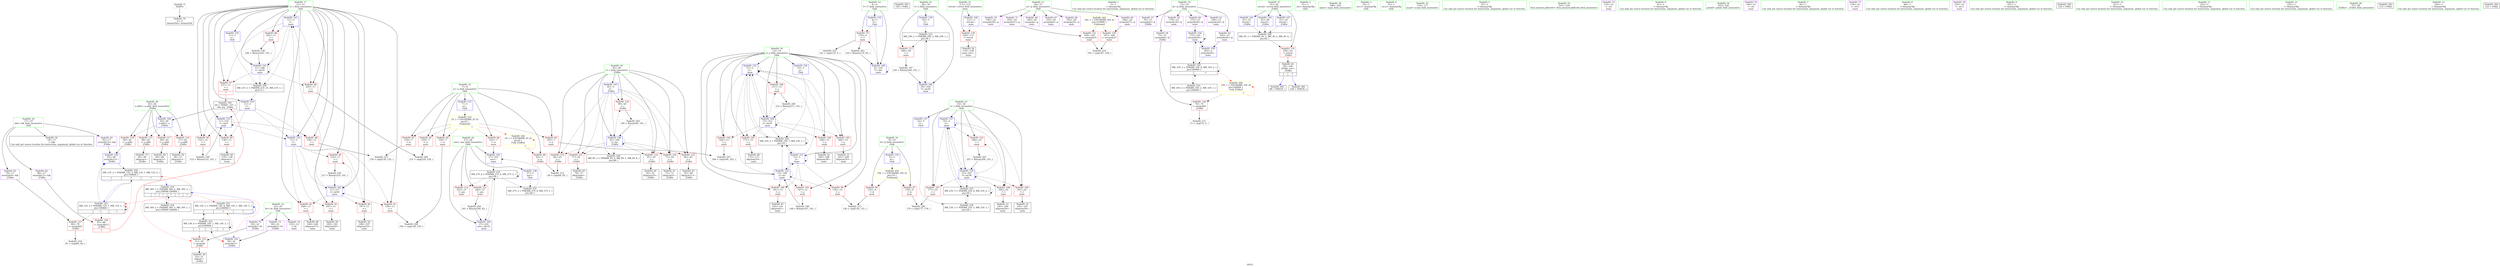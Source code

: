 digraph "SVFG" {
	label="SVFG";

	Node0x55c24702b700 [shape=record,color=grey,label="{NodeID: 0\nNullPtr}"];
	Node0x55c24702b700 -> Node0x55c24704f3d0[style=solid];
	Node0x55c24704ff90 [shape=record,color=red,label="{NodeID: 97\n237\<--11\n\<--i\nmain\n|{<s0>7}}"];
	Node0x55c24704ff90:s0 -> Node0x55c2470815d0[style=solid,color=red];
	Node0x55c24702bf30 [shape=record,color=green,label="{NodeID: 14\n4\<--6\nT\<--T_field_insensitive\nGlob }"];
	Node0x55c24702bf30 -> Node0x55c247052810[style=solid];
	Node0x55c24702bf30 -> Node0x55c247056340[style=solid];
	Node0x55c24702bf30 -> Node0x55c247057290[style=solid];
	Node0x55c247050af0 [shape=record,color=red,label="{NodeID: 111\n240\<--27\n\<--ans\nmain\n}"];
	Node0x55c247050af0 -> Node0x55c24705b850[style=solid];
	Node0x55c247042b60 [shape=record,color=green,label="{NodeID: 28\n43\<--44\na.addr\<--a.addr_field_insensitive\n_Z3dfsi\n}"];
	Node0x55c247042b60 -> Node0x55c247050e30[style=solid];
	Node0x55c247042b60 -> Node0x55c247055640[style=solid];
	Node0x55c247042b60 -> Node0x55c247055710[style=solid];
	Node0x55c247042b60 -> Node0x55c2470557e0[style=solid];
	Node0x55c247042b60 -> Node0x55c247056b40[style=solid];
	Node0x55c24705be50 [shape=record,color=grey,label="{NodeID: 208\n160 = cmp(158, 159, )\n}"];
	Node0x55c247055d90 [shape=record,color=red,label="{NodeID: 125\n51\<--50\n\<--arrayidx\n_Z3dfsi\n}"];
	Node0x55c247055d90 -> Node0x55c24704f6a0[style=solid];
	Node0x55c24704f9e0 [shape=record,color=black,label="{NodeID: 42\n78\<--77\nidxprom8\<--\n_Z3dfsi\n}"];
	Node0x55c247082320 [shape=record,color=black,label="{NodeID: 305\n145 = PHI()\n}"];
	Node0x55c247065630 [shape=record,color=black,label="{NodeID: 222\nMR_14V_4 = PHI(MR_14V_7, MR_14V_3, )\npts\{240000 \}\n|{|<s2>1|<s3>1|<s4>1}}"];
	Node0x55c247065630 -> Node0x55c247065630[style=dashed];
	Node0x55c247065630 -> Node0x55c24706eb60[style=dashed];
	Node0x55c247065630:s2 -> Node0x55c247055d90[style=dashed,color=red];
	Node0x55c247065630:s3 -> Node0x55c247056ce0[style=dashed,color=red];
	Node0x55c247065630:s4 -> Node0x55c24706eb60[style=dashed,color=red];
	Node0x55c247056a40 [shape=record,color=blue,label="{NodeID: 139\n29\<--5\nI\<--\nGlob }"];
	Node0x55c247056a40 -> Node0x55c247068830[style=dashed];
	Node0x55c247051560 [shape=record,color=black,label="{NodeID: 56\n110\<--258\nmain_ret\<--\nmain\n}"];
	Node0x55c2470575d0 [shape=record,color=blue,label="{NodeID: 153\n11\<--153\ni\<--inc9\nmain\n}"];
	Node0x55c2470575d0 -> Node0x55c247052f60[style=dashed];
	Node0x55c2470575d0 -> Node0x55c247053030[style=dashed];
	Node0x55c2470575d0 -> Node0x55c247053100[style=dashed];
	Node0x55c2470575d0 -> Node0x55c2470575d0[style=dashed];
	Node0x55c2470575d0 -> Node0x55c2470576a0[style=dashed];
	Node0x55c2470520c0 [shape=record,color=purple,label="{NodeID: 70\n190\<--20\narrayidx29\<--p\nmain\n}"];
	Node0x55c24706e660 [shape=record,color=black,label="{NodeID: 250\nMR_12V_2 = PHI(MR_12V_3, MR_12V_1, MR_12V_5, )\npts\{190000 \}\n|{<s0>1|<s1>1|<s2>7}}"];
	Node0x55c24706e660:s0 -> Node0x55c247056e80[style=dashed,color=blue];
	Node0x55c24706e660:s1 -> Node0x55c247065130[style=dashed,color=blue];
	Node0x55c24706e660:s2 -> Node0x55c247064700[style=dashed,color=blue];
	Node0x55c247052c20 [shape=record,color=red,label="{NodeID: 84\n225\<--7\n\<--n\nmain\n}"];
	Node0x55c247052c20 -> Node0x55c247057d20[style=solid];
	Node0x55c24704e740 [shape=record,color=green,label="{NodeID: 1\n5\<--1\n\<--dummyObj\nCan only get source location for instruction, argument, global var or function.}"];
	Node0x55c247070580 [shape=record,color=yellow,style=double,label="{NodeID: 264\n2V_1 = ENCHI(MR_2V_0)\npts\{8 \}\nFun[_Z3dfsi]|{|<s1>1}}"];
	Node0x55c247070580 -> Node0x55c2470528e0[style=dashed];
	Node0x55c247070580:s1 -> Node0x55c247070580[style=dashed,color=red];
	Node0x55c247050060 [shape=record,color=red,label="{NodeID: 98\n245\<--11\n\<--i\nmain\n}"];
	Node0x55c247050060 -> Node0x55c247053de0[style=solid];
	Node0x55c2470438e0 [shape=record,color=green,label="{NodeID: 15\n7\<--8\nn\<--n_field_insensitive\nGlob }"];
	Node0x55c2470438e0 -> Node0x55c2470528e0[style=solid];
	Node0x55c2470438e0 -> Node0x55c2470529b0[style=solid];
	Node0x55c2470438e0 -> Node0x55c247052a80[style=solid];
	Node0x55c2470438e0 -> Node0x55c247052b50[style=solid];
	Node0x55c2470438e0 -> Node0x55c247052c20[style=solid];
	Node0x55c2470438e0 -> Node0x55c247052cf0[style=solid];
	Node0x55c2470438e0 -> Node0x55c247056440[style=solid];
	Node0x55c247050bc0 [shape=record,color=red,label="{NodeID: 112\n252\<--27\n\<--ans\nmain\n}"];
	Node0x55c247042c30 [shape=record,color=green,label="{NodeID: 29\n45\<--46\ni\<--i_field_insensitive\n_Z3dfsi\n}"];
	Node0x55c247042c30 -> Node0x55c2470558b0[style=solid];
	Node0x55c247042c30 -> Node0x55c247055980[style=solid];
	Node0x55c247042c30 -> Node0x55c247055a50[style=solid];
	Node0x55c247042c30 -> Node0x55c247055b20[style=solid];
	Node0x55c247042c30 -> Node0x55c247055bf0[style=solid];
	Node0x55c247042c30 -> Node0x55c247055cc0[style=solid];
	Node0x55c247042c30 -> Node0x55c247056db0[style=solid];
	Node0x55c247042c30 -> Node0x55c247057020[style=solid];
	Node0x55c24705bfd0 [shape=record,color=grey,label="{NodeID: 209\n231 = cmp(229, 230, )\n}"];
	Node0x55c247055e60 [shape=record,color=red,label="{NodeID: 126\n74\<--73\n\<--arrayidx6\n_Z3dfsi\n}"];
	Node0x55c247055e60 -> Node0x55c24705c2d0[style=solid];
	Node0x55c24704fab0 [shape=record,color=black,label="{NodeID: 43\n85\<--84\nidxprom11\<--\n_Z3dfsi\n}"];
	Node0x55c247082420 [shape=record,color=black,label="{NodeID: 306\n238 = PHI(39, )\n}"];
	Node0x55c247056b40 [shape=record,color=blue,label="{NodeID: 140\n43\<--40\na.addr\<--a\n_Z3dfsi\n}"];
	Node0x55c247056b40 -> Node0x55c247050e30[style=dashed];
	Node0x55c247056b40 -> Node0x55c247055640[style=dashed];
	Node0x55c247056b40 -> Node0x55c247055710[style=dashed];
	Node0x55c247056b40 -> Node0x55c2470557e0[style=dashed];
	Node0x55c247051630 [shape=record,color=purple,label="{NodeID: 57\n70\<--15\narrayidx4\<--lj\n_Z3dfsi\n}"];
	Node0x55c2470576a0 [shape=record,color=blue,label="{NodeID: 154\n11\<--5\ni\<--\nmain\n}"];
	Node0x55c2470576a0 -> Node0x55c2470531d0[style=dashed];
	Node0x55c2470576a0 -> Node0x55c2470532a0[style=dashed];
	Node0x55c2470576a0 -> Node0x55c247053370[style=dashed];
	Node0x55c2470576a0 -> Node0x55c247053440[style=dashed];
	Node0x55c2470576a0 -> Node0x55c247053510[style=dashed];
	Node0x55c2470576a0 -> Node0x55c247057c50[style=dashed];
	Node0x55c2470576a0 -> Node0x55c247057df0[style=dashed];
	Node0x55c247052190 [shape=record,color=purple,label="{NodeID: 71\n193\<--20\narrayidx31\<--p\nmain\n}"];
	Node0x55c247052190 -> Node0x55c247056270[style=solid];
	Node0x55c24706eb60 [shape=record,color=black,label="{NodeID: 251\nMR_14V_2 = PHI(MR_14V_4, MR_14V_1, MR_14V_5, )\npts\{240000 \}\n|{<s0>1|<s1>1|<s2>7}}"];
	Node0x55c24706eb60:s0 -> Node0x55c247065630[style=dashed,color=blue];
	Node0x55c24706eb60:s1 -> Node0x55c24706eb60[style=dashed,color=blue];
	Node0x55c24706eb60:s2 -> Node0x55c247064700[style=dashed,color=blue];
	Node0x55c247052cf0 [shape=record,color=red,label="{NodeID: 85\n230\<--7\n\<--n\nmain\n}"];
	Node0x55c247052cf0 -> Node0x55c24705bfd0[style=solid];
	Node0x55c24702e580 [shape=record,color=green,label="{NodeID: 2\n31\<--1\n.str\<--dummyObj\nGlob }"];
	Node0x55c247050130 [shape=record,color=red,label="{NodeID: 99\n134\<--13\n\<--j\nmain\n}"];
	Node0x55c247050130 -> Node0x55c24705c5d0[style=solid];
	Node0x55c2470439b0 [shape=record,color=green,label="{NodeID: 16\n9\<--10\nk\<--k_field_insensitive\nGlob }"];
	Node0x55c2470439b0 -> Node0x55c247052dc0[style=solid];
	Node0x55c2470439b0 -> Node0x55c247052e90[style=solid];
	Node0x55c2470439b0 -> Node0x55c247056540[style=solid];
	Node0x55c247053de0 [shape=record,color=grey,label="{NodeID: 196\n246 = Binary(245, 101, )\n}"];
	Node0x55c247053de0 -> Node0x55c247057f90[style=solid];
	Node0x55c247050c90 [shape=record,color=red,label="{NodeID: 113\n249\<--29\n\<--I\nmain\n}"];
	Node0x55c247050c90 -> Node0x55c247053f60[style=solid];
	Node0x55c24704f020 [shape=record,color=green,label="{NodeID: 30\n108\<--109\nmain\<--main_field_insensitive\n}"];
	Node0x55c24705c150 [shape=record,color=grey,label="{NodeID: 210\n81 = cmp(80, 82, )\n}"];
	Node0x55c247055f30 [shape=record,color=red,label="{NodeID: 127\n80\<--79\n\<--arrayidx9\n_Z3dfsi\n}"];
	Node0x55c247055f30 -> Node0x55c24705c150[style=solid];
	Node0x55c24704fb80 [shape=record,color=black,label="{NodeID: 44\n92\<--91\nidxprom14\<--\n_Z3dfsi\n}"];
	Node0x55c247056c10 [shape=record,color=blue,label="{NodeID: 141\n41\<--55\nretval\<--\n_Z3dfsi\n}"];
	Node0x55c247056c10 -> Node0x55c24706dc60[style=dashed];
	Node0x55c247051700 [shape=record,color=purple,label="{NodeID: 58\n73\<--15\narrayidx6\<--lj\n_Z3dfsi\n}"];
	Node0x55c247051700 -> Node0x55c247055e60[style=solid];
	Node0x55c247057770 [shape=record,color=blue,label="{NodeID: 155\n13\<--5\nj\<--\nmain\n}"];
	Node0x55c247057770 -> Node0x55c2470503a0[style=dashed];
	Node0x55c247057770 -> Node0x55c247050470[style=dashed];
	Node0x55c247057770 -> Node0x55c247050540[style=dashed];
	Node0x55c247057770 -> Node0x55c247050610[style=dashed];
	Node0x55c247057770 -> Node0x55c2470506e0[style=dashed];
	Node0x55c247057770 -> Node0x55c247057770[style=dashed];
	Node0x55c247057770 -> Node0x55c247057b80[style=dashed];
	Node0x55c247057770 -> Node0x55c247067930[style=dashed];
	Node0x55c247052260 [shape=record,color=purple,label="{NodeID: 72\n50\<--22\narrayidx\<--bt\n_Z3dfsi\n}"];
	Node0x55c247052260 -> Node0x55c247055d90[style=solid];
	Node0x55c247052dc0 [shape=record,color=red,label="{NodeID: 86\n135\<--9\n\<--k\nmain\n}"];
	Node0x55c247052dc0 -> Node0x55c24705c5d0[style=solid];
	Node0x55c24702e610 [shape=record,color=green,label="{NodeID: 3\n33\<--1\n.str.1\<--dummyObj\nGlob }"];
	Node0x55c247050200 [shape=record,color=red,label="{NodeID: 100\n141\<--13\n\<--j\nmain\n}"];
	Node0x55c247050200 -> Node0x55c24704fdf0[style=solid];
	Node0x55c247043a80 [shape=record,color=green,label="{NodeID: 17\n11\<--12\ni\<--i_field_insensitive\nGlob }"];
	Node0x55c247043a80 -> Node0x55c247052f60[style=solid];
	Node0x55c247043a80 -> Node0x55c247053030[style=solid];
	Node0x55c247043a80 -> Node0x55c247053100[style=solid];
	Node0x55c247043a80 -> Node0x55c2470531d0[style=solid];
	Node0x55c247043a80 -> Node0x55c2470532a0[style=solid];
	Node0x55c247043a80 -> Node0x55c247053370[style=solid];
	Node0x55c247043a80 -> Node0x55c247053440[style=solid];
	Node0x55c247043a80 -> Node0x55c247053510[style=solid];
	Node0x55c247043a80 -> Node0x55c24704fec0[style=solid];
	Node0x55c247043a80 -> Node0x55c24704ff90[style=solid];
	Node0x55c247043a80 -> Node0x55c247050060[style=solid];
	Node0x55c247043a80 -> Node0x55c247056640[style=solid];
	Node0x55c247043a80 -> Node0x55c247057360[style=solid];
	Node0x55c247043a80 -> Node0x55c2470575d0[style=solid];
	Node0x55c247043a80 -> Node0x55c2470576a0[style=solid];
	Node0x55c247043a80 -> Node0x55c247057c50[style=solid];
	Node0x55c247043a80 -> Node0x55c247057df0[style=solid];
	Node0x55c247043a80 -> Node0x55c247057f90[style=solid];
	Node0x55c247053f60 [shape=record,color=grey,label="{NodeID: 197\n250 = Binary(249, 101, )\n}"];
	Node0x55c247053f60 -> Node0x55c247058060[style=solid];
	Node0x55c247050d60 [shape=record,color=red,label="{NodeID: 114\n106\<--41\n\<--retval\n_Z3dfsi\n}"];
	Node0x55c247050d60 -> Node0x55c24704fc50[style=solid];
	Node0x55c24704f0b0 [shape=record,color=green,label="{NodeID: 31\n111\<--112\nretval\<--retval_field_insensitive\nmain\n}"];
	Node0x55c24704f0b0 -> Node0x55c2470560d0[style=solid];
	Node0x55c24704f0b0 -> Node0x55c2470571c0[style=solid];
	Node0x55c24705c2d0 [shape=record,color=grey,label="{NodeID: 211\n75 = cmp(74, 5, )\n}"];
	Node0x55c247056000 [shape=record,color=red,label="{NodeID: 128\n87\<--86\n\<--arrayidx12\n_Z3dfsi\n|{<s0>1}}"];
	Node0x55c247056000:s0 -> Node0x55c2470815d0[style=solid,color=red];
	Node0x55c24704fc50 [shape=record,color=black,label="{NodeID: 45\n39\<--106\n_Z3dfsi_ret\<--\n_Z3dfsi\n|{<s0>1|<s1>7}}"];
	Node0x55c24704fc50:s0 -> Node0x55c247081fe0[style=solid,color=blue];
	Node0x55c24704fc50:s1 -> Node0x55c247082420[style=solid,color=blue];
	Node0x55c247066530 [shape=record,color=black,label="{NodeID: 225\nMR_25V_3 = PHI(MR_25V_4, MR_25V_2, )\npts\{26 \}\n}"];
	Node0x55c247066530 -> Node0x55c247057910[style=dashed];
	Node0x55c247066530 -> Node0x55c247066530[style=dashed];
	Node0x55c247066530 -> Node0x55c247067e30[style=dashed];
	Node0x55c247056ce0 [shape=record,color=blue,label="{NodeID: 142\n59\<--61\narrayidx2\<--\n_Z3dfsi\n}"];
	Node0x55c247056ce0 -> Node0x55c247065630[style=dashed];
	Node0x55c2470517d0 [shape=record,color=purple,label="{NodeID: 59\n170\<--15\narrayidx18\<--lj\nmain\n}"];
	Node0x55c247057840 [shape=record,color=blue,label="{NodeID: 156\n173\<--101\narrayidx20\<--\nmain\n}"];
	Node0x55c247057840 -> Node0x55c247057840[style=dashed];
	Node0x55c247057840 -> Node0x55c2470579e0[style=dashed];
	Node0x55c247057840 -> Node0x55c247066a30[style=dashed];
	Node0x55c247052330 [shape=record,color=purple,label="{NodeID: 73\n59\<--22\narrayidx2\<--bt\n_Z3dfsi\n}"];
	Node0x55c247052330 -> Node0x55c247056ce0[style=solid];
	Node0x55c24706fb80 [shape=record,color=yellow,style=double,label="{NodeID: 253\n2V_1 = ENCHI(MR_2V_0)\npts\{8 \}\nFun[main]|{|<s5>7}}"];
	Node0x55c24706fb80 -> Node0x55c2470529b0[style=dashed];
	Node0x55c24706fb80 -> Node0x55c247052a80[style=dashed];
	Node0x55c24706fb80 -> Node0x55c247052b50[style=dashed];
	Node0x55c24706fb80 -> Node0x55c247052c20[style=dashed];
	Node0x55c24706fb80 -> Node0x55c247052cf0[style=dashed];
	Node0x55c24706fb80:s5 -> Node0x55c247070580[style=dashed,color=red];
	Node0x55c247052e90 [shape=record,color=red,label="{NodeID: 87\n178\<--9\n\<--k\nmain\n}"];
	Node0x55c247052e90 -> Node0x55c24705bb50[style=solid];
	Node0x55c24702b790 [shape=record,color=green,label="{NodeID: 4\n35\<--1\n.str.2\<--dummyObj\nGlob }"];
	Node0x55c2470502d0 [shape=record,color=red,label="{NodeID: 101\n147\<--13\n\<--j\nmain\n}"];
	Node0x55c2470502d0 -> Node0x55c2470540e0[style=solid];
	Node0x55c247043b50 [shape=record,color=green,label="{NodeID: 18\n13\<--14\nj\<--j_field_insensitive\nGlob }"];
	Node0x55c247043b50 -> Node0x55c247050130[style=solid];
	Node0x55c247043b50 -> Node0x55c247050200[style=solid];
	Node0x55c247043b50 -> Node0x55c2470502d0[style=solid];
	Node0x55c247043b50 -> Node0x55c2470503a0[style=solid];
	Node0x55c247043b50 -> Node0x55c247050470[style=solid];
	Node0x55c247043b50 -> Node0x55c247050540[style=solid];
	Node0x55c247043b50 -> Node0x55c247050610[style=solid];
	Node0x55c247043b50 -> Node0x55c2470506e0[style=solid];
	Node0x55c247043b50 -> Node0x55c247056740[style=solid];
	Node0x55c247043b50 -> Node0x55c247057430[style=solid];
	Node0x55c247043b50 -> Node0x55c247057500[style=solid];
	Node0x55c247043b50 -> Node0x55c247057770[style=solid];
	Node0x55c247043b50 -> Node0x55c247057b80[style=solid];
	Node0x55c2470540e0 [shape=record,color=grey,label="{NodeID: 198\n148 = Binary(147, 101, )\n}"];
	Node0x55c2470540e0 -> Node0x55c247057500[style=solid];
	Node0x55c247050e30 [shape=record,color=red,label="{NodeID: 115\n48\<--43\n\<--a.addr\n_Z3dfsi\n}"];
	Node0x55c247050e30 -> Node0x55c24704f5d0[style=solid];
	Node0x55c24704f140 [shape=record,color=green,label="{NodeID: 32\n116\<--117\nscanf\<--scanf_field_insensitive\n}"];
	Node0x55c24705c450 [shape=record,color=grey,label="{NodeID: 212\n66 = cmp(64, 65, )\n}"];
	Node0x55c2470560d0 [shape=record,color=red,label="{NodeID: 129\n258\<--111\n\<--retval\nmain\n}"];
	Node0x55c2470560d0 -> Node0x55c247051560[style=solid];
	Node0x55c24704fd20 [shape=record,color=black,label="{NodeID: 46\n139\<--138\nidxprom\<--\nmain\n}"];
	Node0x55c247066a30 [shape=record,color=black,label="{NodeID: 226\nMR_10V_3 = PHI(MR_10V_4, MR_10V_2, )\npts\{160000 \}\n|{|<s3>7}}"];
	Node0x55c247066a30 -> Node0x55c247057840[style=dashed];
	Node0x55c247066a30 -> Node0x55c247066a30[style=dashed];
	Node0x55c247066a30 -> Node0x55c247068d30[style=dashed];
	Node0x55c247066a30:s3 -> Node0x55c247070930[style=dashed,color=red];
	Node0x55c247056db0 [shape=record,color=blue,label="{NodeID: 143\n45\<--5\ni\<--\n_Z3dfsi\n}"];
	Node0x55c247056db0 -> Node0x55c2470558b0[style=dashed];
	Node0x55c247056db0 -> Node0x55c247055980[style=dashed];
	Node0x55c247056db0 -> Node0x55c247055a50[style=dashed];
	Node0x55c247056db0 -> Node0x55c247055b20[style=dashed];
	Node0x55c247056db0 -> Node0x55c247055bf0[style=dashed];
	Node0x55c247056db0 -> Node0x55c247055cc0[style=dashed];
	Node0x55c247056db0 -> Node0x55c247057020[style=dashed];
	Node0x55c247056db0 -> Node0x55c24706e160[style=dashed];
	Node0x55c2470518a0 [shape=record,color=purple,label="{NodeID: 60\n173\<--15\narrayidx20\<--lj\nmain\n}"];
	Node0x55c2470518a0 -> Node0x55c247057840[style=solid];
	Node0x55c247057910 [shape=record,color=blue,label="{NodeID: 157\n25\<--5\nl\<--\nmain\n}"];
	Node0x55c247057910 -> Node0x55c2470507b0[style=dashed];
	Node0x55c247057910 -> Node0x55c247050880[style=dashed];
	Node0x55c247057910 -> Node0x55c247050950[style=dashed];
	Node0x55c247057910 -> Node0x55c247050a20[style=dashed];
	Node0x55c247057910 -> Node0x55c247057910[style=dashed];
	Node0x55c247057910 -> Node0x55c247057ab0[style=dashed];
	Node0x55c247057910 -> Node0x55c247066530[style=dashed];
	Node0x55c247052400 [shape=record,color=purple,label="{NodeID: 74\n233\<--22\n\<--bt\nmain\n}"];
	Node0x55c24706fc60 [shape=record,color=yellow,style=double,label="{NodeID: 254\n19V_1 = ENCHI(MR_19V_0)\npts\{10 \}\nFun[main]}"];
	Node0x55c24706fc60 -> Node0x55c247052dc0[style=dashed];
	Node0x55c24706fc60 -> Node0x55c247052e90[style=dashed];
	Node0x55c247052f60 [shape=record,color=red,label="{NodeID: 88\n128\<--11\n\<--i\nmain\n}"];
	Node0x55c247052f60 -> Node0x55c24705c8d0[style=solid];
	Node0x55c24702b820 [shape=record,color=green,label="{NodeID: 5\n55\<--1\n\<--dummyObj\nCan only get source location for instruction, argument, global var or function.}"];
	Node0x55c247070930 [shape=record,color=yellow,style=double,label="{NodeID: 268\n10V_1 = ENCHI(MR_10V_0)\npts\{160000 \}\nFun[_Z3dfsi]|{|<s1>1}}"];
	Node0x55c247070930 -> Node0x55c247055e60[style=dashed];
	Node0x55c247070930:s1 -> Node0x55c247070930[style=dashed,color=red];
	Node0x55c2470503a0 [shape=record,color=red,label="{NodeID: 102\n164\<--13\n\<--j\nmain\n}"];
	Node0x55c2470503a0 -> Node0x55c24705bcd0[style=solid];
	Node0x55c247042380 [shape=record,color=green,label="{NodeID: 19\n15\<--16\nlj\<--lj_field_insensitive\nGlob }"];
	Node0x55c247042380 -> Node0x55c247051630[style=solid];
	Node0x55c247042380 -> Node0x55c247051700[style=solid];
	Node0x55c247042380 -> Node0x55c2470517d0[style=solid];
	Node0x55c247042380 -> Node0x55c2470518a0[style=solid];
	Node0x55c247042380 -> Node0x55c247051970[style=solid];
	Node0x55c247042380 -> Node0x55c247051a40[style=solid];
	Node0x55c247054260 [shape=record,color=grey,label="{NodeID: 199\n153 = Binary(152, 101, )\n}"];
	Node0x55c247054260 -> Node0x55c2470575d0[style=solid];
	Node0x55c247055640 [shape=record,color=red,label="{NodeID: 116\n57\<--43\n\<--a.addr\n_Z3dfsi\n}"];
	Node0x55c247055640 -> Node0x55c24704f770[style=solid];
	Node0x55c24704f1d0 [shape=record,color=green,label="{NodeID: 33\n223\<--224\nllvm.memset.p0i8.i64\<--llvm.memset.p0i8.i64_field_insensitive\n}"];
	Node0x55c24705c5d0 [shape=record,color=grey,label="{NodeID: 213\n136 = cmp(134, 135, )\n}"];
	Node0x55c2470561a0 [shape=record,color=red,label="{NodeID: 130\n187\<--186\n\<--arrayidx27\nmain\n}"];
	Node0x55c2470561a0 -> Node0x55c24705c750[style=solid];
	Node0x55c24704fdf0 [shape=record,color=black,label="{NodeID: 47\n142\<--141\nidxprom5\<--\nmain\n}"];
	Node0x55c247056e80 [shape=record,color=blue,label="{NodeID: 144\n93\<--90\narrayidx15\<--\n_Z3dfsi\n}"];
	Node0x55c247056e80 -> Node0x55c24706e660[style=dashed];
	Node0x55c247051970 [shape=record,color=purple,label="{NodeID: 61\n199\<--15\narrayidx34\<--lj\nmain\n}"];
	Node0x55c2470579e0 [shape=record,color=blue,label="{NodeID: 158\n202\<--5\narrayidx36\<--\nmain\n}"];
	Node0x55c2470579e0 -> Node0x55c247057840[style=dashed];
	Node0x55c2470579e0 -> Node0x55c247066a30[style=dashed];
	Node0x55c2470524d0 [shape=record,color=purple,label="{NodeID: 75\n114\<--31\n\<--.str\nmain\n}"];
	Node0x55c247053030 [shape=record,color=red,label="{NodeID: 89\n138\<--11\n\<--i\nmain\n}"];
	Node0x55c247053030 -> Node0x55c24704fd20[style=solid];
	Node0x55c24702b8b0 [shape=record,color=green,label="{NodeID: 6\n61\<--1\n\<--dummyObj\nCan only get source location for instruction, argument, global var or function.}"];
	Node0x55c247050470 [shape=record,color=red,label="{NodeID: 103\n171\<--13\n\<--j\nmain\n}"];
	Node0x55c247050470 -> Node0x55c247050fb0[style=solid];
	Node0x55c247042450 [shape=record,color=green,label="{NodeID: 20\n17\<--19\nlnk\<--lnk_field_insensitive\nGlob }"];
	Node0x55c247042450 -> Node0x55c24704f4d0[style=solid];
	Node0x55c247042450 -> Node0x55c247051b10[style=solid];
	Node0x55c247042450 -> Node0x55c247051be0[style=solid];
	Node0x55c247042450 -> Node0x55c247051cb0[style=solid];
	Node0x55c2470543e0 [shape=record,color=grey,label="{NodeID: 200\n212 = Binary(211, 101, )\n}"];
	Node0x55c2470543e0 -> Node0x55c247057b80[style=solid];
	Node0x55c247055710 [shape=record,color=red,label="{NodeID: 117\n68\<--43\n\<--a.addr\n_Z3dfsi\n}"];
	Node0x55c247055710 -> Node0x55c24704f840[style=solid];
	Node0x55c24704f2d0 [shape=record,color=green,label="{NodeID: 34\n255\<--256\nprintf\<--printf_field_insensitive\n}"];
	Node0x55c24705c750 [shape=record,color=grey,label="{NodeID: 214\n195 = cmp(187, 194, )\n}"];
	Node0x55c247056270 [shape=record,color=red,label="{NodeID: 131\n194\<--193\n\<--arrayidx31\nmain\n}"];
	Node0x55c247056270 -> Node0x55c24705c750[style=solid];
	Node0x55c247050ee0 [shape=record,color=black,label="{NodeID: 48\n169\<--168\nidxprom17\<--\nmain\n}"];
	Node0x55c247067430 [shape=record,color=black,label="{NodeID: 228\nMR_21V_2 = PHI(MR_21V_10, MR_21V_1, )\npts\{12 \}\n}"];
	Node0x55c247067430 -> Node0x55c247057360[style=dashed];
	Node0x55c247056f50 [shape=record,color=blue,label="{NodeID: 145\n41\<--96\nretval\<--\n_Z3dfsi\n}"];
	Node0x55c247056f50 -> Node0x55c24706dc60[style=dashed];
	Node0x55c247051a40 [shape=record,color=purple,label="{NodeID: 62\n202\<--15\narrayidx36\<--lj\nmain\n}"];
	Node0x55c247051a40 -> Node0x55c2470579e0[style=solid];
	Node0x55c247057ab0 [shape=record,color=blue,label="{NodeID: 159\n25\<--207\nl\<--inc38\nmain\n}"];
	Node0x55c247057ab0 -> Node0x55c2470507b0[style=dashed];
	Node0x55c247057ab0 -> Node0x55c247050880[style=dashed];
	Node0x55c247057ab0 -> Node0x55c247050950[style=dashed];
	Node0x55c247057ab0 -> Node0x55c247050a20[style=dashed];
	Node0x55c247057ab0 -> Node0x55c247057910[style=dashed];
	Node0x55c247057ab0 -> Node0x55c247057ab0[style=dashed];
	Node0x55c247057ab0 -> Node0x55c247066530[style=dashed];
	Node0x55c2470525a0 [shape=record,color=purple,label="{NodeID: 76\n144\<--31\n\<--.str\nmain\n}"];
	Node0x55c247053100 [shape=record,color=red,label="{NodeID: 90\n152\<--11\n\<--i\nmain\n}"];
	Node0x55c247053100 -> Node0x55c247054260[style=solid];
	Node0x55c24702b940 [shape=record,color=green,label="{NodeID: 7\n82\<--1\n\<--dummyObj\nCan only get source location for instruction, argument, global var or function.}"];
	Node0x55c247050540 [shape=record,color=red,label="{NodeID: 104\n188\<--13\n\<--j\nmain\n}"];
	Node0x55c247050540 -> Node0x55c247051220[style=solid];
	Node0x55c247042520 [shape=record,color=green,label="{NodeID: 21\n20\<--21\np\<--p_field_insensitive\nGlob }"];
	Node0x55c247042520 -> Node0x55c247051d80[style=solid];
	Node0x55c247042520 -> Node0x55c247051e50[style=solid];
	Node0x55c247042520 -> Node0x55c247051f20[style=solid];
	Node0x55c247042520 -> Node0x55c247051ff0[style=solid];
	Node0x55c247042520 -> Node0x55c2470520c0[style=solid];
	Node0x55c247042520 -> Node0x55c247052190[style=solid];
	Node0x55c24705b450 [shape=record,color=grey,label="{NodeID: 201\n207 = Binary(206, 101, )\n}"];
	Node0x55c24705b450 -> Node0x55c247057ab0[style=solid];
	Node0x55c2470557e0 [shape=record,color=red,label="{NodeID: 118\n90\<--43\n\<--a.addr\n_Z3dfsi\n}"];
	Node0x55c2470557e0 -> Node0x55c247056e80[style=solid];
	Node0x55c24704f3d0 [shape=record,color=black,label="{NodeID: 35\n2\<--3\ndummyVal\<--dummyVal\n}"];
	Node0x55c24705c8d0 [shape=record,color=grey,label="{NodeID: 215\n130 = cmp(128, 129, )\n}"];
	Node0x55c247056340 [shape=record,color=blue,label="{NodeID: 132\n4\<--5\nT\<--\nGlob }"];
	Node0x55c247056340 -> Node0x55c247052810[style=dashed];
	Node0x55c247056340 -> Node0x55c247057290[style=dashed];
	Node0x55c247050fb0 [shape=record,color=black,label="{NodeID: 49\n172\<--171\nidxprom19\<--\nmain\n}"];
	Node0x55c247067930 [shape=record,color=black,label="{NodeID: 229\nMR_23V_2 = PHI(MR_23V_7, MR_23V_1, )\npts\{14 \}\n}"];
	Node0x55c247067930 -> Node0x55c247057430[style=dashed];
	Node0x55c247067930 -> Node0x55c247057770[style=dashed];
	Node0x55c247067930 -> Node0x55c247067930[style=dashed];
	Node0x55c247057020 [shape=record,color=blue,label="{NodeID: 146\n45\<--100\ni\<--inc\n_Z3dfsi\n}"];
	Node0x55c247057020 -> Node0x55c2470558b0[style=dashed];
	Node0x55c247057020 -> Node0x55c247055980[style=dashed];
	Node0x55c247057020 -> Node0x55c247055a50[style=dashed];
	Node0x55c247057020 -> Node0x55c247055b20[style=dashed];
	Node0x55c247057020 -> Node0x55c247055bf0[style=dashed];
	Node0x55c247057020 -> Node0x55c247055cc0[style=dashed];
	Node0x55c247057020 -> Node0x55c247057020[style=dashed];
	Node0x55c247057020 -> Node0x55c24706e160[style=dashed];
	Node0x55c247051b10 [shape=record,color=purple,label="{NodeID: 63\n79\<--17\narrayidx9\<--lnk\n_Z3dfsi\n}"];
	Node0x55c247051b10 -> Node0x55c247055f30[style=solid];
	Node0x55c247057b80 [shape=record,color=blue,label="{NodeID: 160\n13\<--212\nj\<--inc41\nmain\n}"];
	Node0x55c247057b80 -> Node0x55c2470503a0[style=dashed];
	Node0x55c247057b80 -> Node0x55c247050470[style=dashed];
	Node0x55c247057b80 -> Node0x55c247050540[style=dashed];
	Node0x55c247057b80 -> Node0x55c247050610[style=dashed];
	Node0x55c247057b80 -> Node0x55c2470506e0[style=dashed];
	Node0x55c247057b80 -> Node0x55c247057770[style=dashed];
	Node0x55c247057b80 -> Node0x55c247057b80[style=dashed];
	Node0x55c247057b80 -> Node0x55c247067930[style=dashed];
	Node0x55c247052670 [shape=record,color=purple,label="{NodeID: 77\n124\<--33\n\<--.str.1\nmain\n}"];
	Node0x55c2470531d0 [shape=record,color=red,label="{NodeID: 91\n158\<--11\n\<--i\nmain\n}"];
	Node0x55c2470531d0 -> Node0x55c24705be50[style=solid];
	Node0x55c24704ea40 [shape=record,color=green,label="{NodeID: 8\n96\<--1\n\<--dummyObj\nCan only get source location for instruction, argument, global var or function.}"];
	Node0x55c247050610 [shape=record,color=red,label="{NodeID: 105\n200\<--13\n\<--j\nmain\n}"];
	Node0x55c247050610 -> Node0x55c247051490[style=solid];
	Node0x55c2470425f0 [shape=record,color=green,label="{NodeID: 22\n22\<--24\nbt\<--bt_field_insensitive\nGlob }"];
	Node0x55c2470425f0 -> Node0x55c247052260[style=solid];
	Node0x55c2470425f0 -> Node0x55c247052330[style=solid];
	Node0x55c2470425f0 -> Node0x55c247052400[style=solid];
	Node0x55c24705b550 [shape=record,color=grey,label="{NodeID: 202\n217 = Binary(216, 101, )\n}"];
	Node0x55c24705b550 -> Node0x55c247057c50[style=solid];
	Node0x55c2470558b0 [shape=record,color=red,label="{NodeID: 119\n64\<--45\n\<--i\n_Z3dfsi\n}"];
	Node0x55c2470558b0 -> Node0x55c24705c450[style=solid];
	Node0x55c24704f4d0 [shape=record,color=black,label="{NodeID: 36\n18\<--17\n\<--lnk\nCan only get source location for instruction, argument, global var or function.}"];
	Node0x55c24705ca50 [shape=record,color=grey,label="{NodeID: 216\n122 = cmp(119, 5, )\n}"];
	Node0x55c247056440 [shape=record,color=blue,label="{NodeID: 133\n7\<--5\nn\<--\nGlob }"];
	Node0x55c247056440 -> Node0x55c24706fb80[style=dashed];
	Node0x55c247051080 [shape=record,color=black,label="{NodeID: 50\n182\<--181\nidxprom24\<--\nmain\n}"];
	Node0x55c247067e30 [shape=record,color=black,label="{NodeID: 230\nMR_25V_2 = PHI(MR_25V_3, MR_25V_1, )\npts\{26 \}\n}"];
	Node0x55c247067e30 -> Node0x55c247066530[style=dashed];
	Node0x55c2470570f0 [shape=record,color=blue,label="{NodeID: 147\n41\<--55\nretval\<--\n_Z3dfsi\n}"];
	Node0x55c2470570f0 -> Node0x55c24706dc60[style=dashed];
	Node0x55c247051be0 [shape=record,color=purple,label="{NodeID: 64\n86\<--17\narrayidx12\<--lnk\n_Z3dfsi\n}"];
	Node0x55c247051be0 -> Node0x55c247056000[style=solid];
	Node0x55c247057c50 [shape=record,color=blue,label="{NodeID: 161\n11\<--217\ni\<--inc44\nmain\n}"];
	Node0x55c247057c50 -> Node0x55c2470531d0[style=dashed];
	Node0x55c247057c50 -> Node0x55c2470532a0[style=dashed];
	Node0x55c247057c50 -> Node0x55c247053370[style=dashed];
	Node0x55c247057c50 -> Node0x55c247053440[style=dashed];
	Node0x55c247057c50 -> Node0x55c247053510[style=dashed];
	Node0x55c247057c50 -> Node0x55c247057c50[style=dashed];
	Node0x55c247057c50 -> Node0x55c247057df0[style=dashed];
	Node0x55c247052740 [shape=record,color=purple,label="{NodeID: 78\n253\<--35\n\<--.str.2\nmain\n}"];
	Node0x55c2470532a0 [shape=record,color=red,label="{NodeID: 92\n168\<--11\n\<--i\nmain\n}"];
	Node0x55c2470532a0 -> Node0x55c247050ee0[style=solid];
	Node0x55c24704ead0 [shape=record,color=green,label="{NodeID: 9\n101\<--1\n\<--dummyObj\nCan only get source location for instruction, argument, global var or function.}"];
	Node0x55c2470506e0 [shape=record,color=red,label="{NodeID: 106\n211\<--13\n\<--j\nmain\n}"];
	Node0x55c2470506e0 -> Node0x55c2470543e0[style=solid];
	Node0x55c2470426c0 [shape=record,color=green,label="{NodeID: 23\n25\<--26\nl\<--l_field_insensitive\nGlob }"];
	Node0x55c2470426c0 -> Node0x55c2470507b0[style=solid];
	Node0x55c2470426c0 -> Node0x55c247050880[style=solid];
	Node0x55c2470426c0 -> Node0x55c247050950[style=solid];
	Node0x55c2470426c0 -> Node0x55c247050a20[style=solid];
	Node0x55c2470426c0 -> Node0x55c247056840[style=solid];
	Node0x55c2470426c0 -> Node0x55c247057910[style=solid];
	Node0x55c2470426c0 -> Node0x55c247057ab0[style=solid];
	Node0x55c24705b6d0 [shape=record,color=grey,label="{NodeID: 203\n120 = Binary(119, 82, )\n}"];
	Node0x55c24705b6d0 -> Node0x55c247057290[style=solid];
	Node0x55c247055980 [shape=record,color=red,label="{NodeID: 120\n71\<--45\n\<--i\n_Z3dfsi\n}"];
	Node0x55c247055980 -> Node0x55c24704f910[style=solid];
	Node0x55c24704f5d0 [shape=record,color=black,label="{NodeID: 37\n49\<--48\nidxprom\<--\n_Z3dfsi\n}"];
	Node0x55c2470814d0 [shape=record,color=black,label="{NodeID: 300\n254 = PHI()\n}"];
	Node0x55c247056540 [shape=record,color=blue,label="{NodeID: 134\n9\<--5\nk\<--\nGlob }"];
	Node0x55c247056540 -> Node0x55c24706fc60[style=dashed];
	Node0x55c247051150 [shape=record,color=black,label="{NodeID: 51\n185\<--184\nidxprom26\<--\nmain\n}"];
	Node0x55c247068330 [shape=record,color=black,label="{NodeID: 231\nMR_27V_2 = PHI(MR_27V_4, MR_27V_1, )\npts\{28 \}\n}"];
	Node0x55c247068330 -> Node0x55c247057d20[style=dashed];
	Node0x55c2470571c0 [shape=record,color=blue,label="{NodeID: 148\n111\<--5\nretval\<--\nmain\n}"];
	Node0x55c2470571c0 -> Node0x55c2470560d0[style=dashed];
	Node0x55c247051cb0 [shape=record,color=purple,label="{NodeID: 65\n93\<--17\narrayidx15\<--lnk\n_Z3dfsi\n}"];
	Node0x55c247051cb0 -> Node0x55c247056e80[style=solid];
	Node0x55c247057d20 [shape=record,color=blue,label="{NodeID: 162\n27\<--225\nans\<--\nmain\n}"];
	Node0x55c247057d20 -> Node0x55c247064200[style=dashed];
	Node0x55c247052810 [shape=record,color=red,label="{NodeID: 79\n119\<--4\n\<--T\nmain\n}"];
	Node0x55c247052810 -> Node0x55c24705b6d0[style=solid];
	Node0x55c247052810 -> Node0x55c24705ca50[style=solid];
	Node0x55c247053370 [shape=record,color=red,label="{NodeID: 93\n181\<--11\n\<--i\nmain\n}"];
	Node0x55c247053370 -> Node0x55c247051080[style=solid];
	Node0x55c24704eba0 [shape=record,color=green,label="{NodeID: 10\n221\<--1\n\<--dummyObj\nCan only get source location for instruction, argument, global var or function.}"];
	Node0x55c2470507b0 [shape=record,color=red,label="{NodeID: 107\n177\<--25\n\<--l\nmain\n}"];
	Node0x55c2470507b0 -> Node0x55c24705bb50[style=solid];
	Node0x55c247042790 [shape=record,color=green,label="{NodeID: 24\n27\<--28\nans\<--ans_field_insensitive\nGlob }"];
	Node0x55c247042790 -> Node0x55c247050af0[style=solid];
	Node0x55c247042790 -> Node0x55c247050bc0[style=solid];
	Node0x55c247042790 -> Node0x55c247056940[style=solid];
	Node0x55c247042790 -> Node0x55c247057d20[style=solid];
	Node0x55c247042790 -> Node0x55c247057ec0[style=solid];
	Node0x55c24705b850 [shape=record,color=grey,label="{NodeID: 204\n241 = Binary(240, 82, )\n}"];
	Node0x55c24705b850 -> Node0x55c247057ec0[style=solid];
	Node0x55c247055a50 [shape=record,color=red,label="{NodeID: 121\n77\<--45\n\<--i\n_Z3dfsi\n}"];
	Node0x55c247055a50 -> Node0x55c24704f9e0[style=solid];
	Node0x55c24704f6a0 [shape=record,color=black,label="{NodeID: 38\n52\<--51\ntobool\<--\n_Z3dfsi\n}"];
	Node0x55c2470815d0 [shape=record,color=black,label="{NodeID: 301\n40 = PHI(87, 237, )\n0th arg _Z3dfsi }"];
	Node0x55c2470815d0 -> Node0x55c247056b40[style=solid];
	Node0x55c247064200 [shape=record,color=black,label="{NodeID: 218\nMR_27V_4 = PHI(MR_27V_6, MR_27V_3, )\npts\{28 \}\n}"];
	Node0x55c247064200 -> Node0x55c247050af0[style=dashed];
	Node0x55c247064200 -> Node0x55c247050bc0[style=dashed];
	Node0x55c247064200 -> Node0x55c247057ec0[style=dashed];
	Node0x55c247064200 -> Node0x55c247064200[style=dashed];
	Node0x55c247064200 -> Node0x55c247068330[style=dashed];
	Node0x55c247056640 [shape=record,color=blue,label="{NodeID: 135\n11\<--5\ni\<--\nGlob }"];
	Node0x55c247056640 -> Node0x55c247067430[style=dashed];
	Node0x55c247051220 [shape=record,color=black,label="{NodeID: 52\n189\<--188\nidxprom28\<--\nmain\n}"];
	Node0x55c247068830 [shape=record,color=black,label="{NodeID: 232\nMR_29V_2 = PHI(MR_29V_3, MR_29V_1, )\npts\{30 \}\n}"];
	Node0x55c247068830 -> Node0x55c247050c90[style=dashed];
	Node0x55c247068830 -> Node0x55c247058060[style=dashed];
	Node0x55c247057290 [shape=record,color=blue,label="{NodeID: 149\n4\<--120\nT\<--dec\nmain\n}"];
	Node0x55c247057290 -> Node0x55c247052810[style=dashed];
	Node0x55c247057290 -> Node0x55c247057290[style=dashed];
	Node0x55c247051d80 [shape=record,color=purple,label="{NodeID: 66\n140\<--20\narrayidx\<--p\nmain\n}"];
	Node0x55c247057df0 [shape=record,color=blue,label="{NodeID: 163\n11\<--5\ni\<--\nmain\n}"];
	Node0x55c247057df0 -> Node0x55c24704fec0[style=dashed];
	Node0x55c247057df0 -> Node0x55c24704ff90[style=dashed];
	Node0x55c247057df0 -> Node0x55c247050060[style=dashed];
	Node0x55c247057df0 -> Node0x55c247057f90[style=dashed];
	Node0x55c247057df0 -> Node0x55c247067430[style=dashed];
	Node0x55c2470528e0 [shape=record,color=red,label="{NodeID: 80\n65\<--7\n\<--n\n_Z3dfsi\n}"];
	Node0x55c2470528e0 -> Node0x55c24705c450[style=solid];
	Node0x55c247053440 [shape=record,color=red,label="{NodeID: 94\n197\<--11\n\<--i\nmain\n}"];
	Node0x55c247053440 -> Node0x55c2470513c0[style=solid];
	Node0x55c24702bcc0 [shape=record,color=green,label="{NodeID: 11\n222\<--1\n\<--dummyObj\nCan only get source location for instruction, argument, global var or function.}"];
	Node0x55c247050880 [shape=record,color=red,label="{NodeID: 108\n184\<--25\n\<--l\nmain\n}"];
	Node0x55c247050880 -> Node0x55c247051150[style=solid];
	Node0x55c247042890 [shape=record,color=green,label="{NodeID: 25\n29\<--30\nI\<--I_field_insensitive\nGlob }"];
	Node0x55c247042890 -> Node0x55c247050c90[style=solid];
	Node0x55c247042890 -> Node0x55c247056a40[style=solid];
	Node0x55c247042890 -> Node0x55c247058060[style=solid];
	Node0x55c24705b9d0 [shape=record,color=grey,label="{NodeID: 205\n100 = Binary(99, 101, )\n}"];
	Node0x55c24705b9d0 -> Node0x55c247057020[style=solid];
	Node0x55c247055b20 [shape=record,color=red,label="{NodeID: 122\n84\<--45\n\<--i\n_Z3dfsi\n}"];
	Node0x55c247055b20 -> Node0x55c24704fab0[style=solid];
	Node0x55c24704f770 [shape=record,color=black,label="{NodeID: 39\n58\<--57\nidxprom1\<--\n_Z3dfsi\n}"];
	Node0x55c247081fe0 [shape=record,color=black,label="{NodeID: 302\n88 = PHI(39, )\n}"];
	Node0x55c247064700 [shape=record,color=black,label="{NodeID: 219\nMR_36V_3 = PHI(MR_36V_4, MR_36V_2, )\npts\{190000 240000 \}\n|{|<s1>7|<s2>7|<s3>7|<s4>7|<s5>7}}"];
	Node0x55c247064700 -> Node0x55c247069230[style=dashed];
	Node0x55c247064700:s1 -> Node0x55c247055d90[style=dashed,color=red];
	Node0x55c247064700:s2 -> Node0x55c247056ce0[style=dashed,color=red];
	Node0x55c247064700:s3 -> Node0x55c247065130[style=dashed,color=red];
	Node0x55c247064700:s4 -> Node0x55c24706e660[style=dashed,color=red];
	Node0x55c247064700:s5 -> Node0x55c24706eb60[style=dashed,color=red];
	Node0x55c247056740 [shape=record,color=blue,label="{NodeID: 136\n13\<--5\nj\<--\nGlob }"];
	Node0x55c247056740 -> Node0x55c247067930[style=dashed];
	Node0x55c2470512f0 [shape=record,color=black,label="{NodeID: 53\n192\<--191\nidxprom30\<--\nmain\n}"];
	Node0x55c247068d30 [shape=record,color=black,label="{NodeID: 233\nMR_10V_2 = PHI(MR_10V_3, MR_10V_1, )\npts\{160000 \}\n}"];
	Node0x55c247068d30 -> Node0x55c247066a30[style=dashed];
	Node0x55c247057360 [shape=record,color=blue,label="{NodeID: 150\n11\<--5\ni\<--\nmain\n}"];
	Node0x55c247057360 -> Node0x55c247052f60[style=dashed];
	Node0x55c247057360 -> Node0x55c247053030[style=dashed];
	Node0x55c247057360 -> Node0x55c247053100[style=dashed];
	Node0x55c247057360 -> Node0x55c2470575d0[style=dashed];
	Node0x55c247057360 -> Node0x55c2470576a0[style=dashed];
	Node0x55c247051e50 [shape=record,color=purple,label="{NodeID: 67\n143\<--20\narrayidx6\<--p\nmain\n}"];
	Node0x55c247057ec0 [shape=record,color=blue,label="{NodeID: 164\n27\<--241\nans\<--dec51\nmain\n}"];
	Node0x55c247057ec0 -> Node0x55c247064200[style=dashed];
	Node0x55c2470529b0 [shape=record,color=red,label="{NodeID: 81\n129\<--7\n\<--n\nmain\n}"];
	Node0x55c2470529b0 -> Node0x55c24705c8d0[style=solid];
	Node0x55c247053510 [shape=record,color=red,label="{NodeID: 95\n216\<--11\n\<--i\nmain\n}"];
	Node0x55c247053510 -> Node0x55c24705b550[style=solid];
	Node0x55c24702bd90 [shape=record,color=green,label="{NodeID: 12\n235\<--1\n\<--dummyObj\nCan only get source location for instruction, argument, global var or function.}"];
	Node0x55c247050950 [shape=record,color=red,label="{NodeID: 109\n191\<--25\n\<--l\nmain\n}"];
	Node0x55c247050950 -> Node0x55c2470512f0[style=solid];
	Node0x55c247042990 [shape=record,color=green,label="{NodeID: 26\n37\<--38\n_Z3dfsi\<--_Z3dfsi_field_insensitive\n}"];
	Node0x55c24705bb50 [shape=record,color=grey,label="{NodeID: 206\n179 = cmp(177, 178, )\n}"];
	Node0x55c247055bf0 [shape=record,color=red,label="{NodeID: 123\n91\<--45\n\<--i\n_Z3dfsi\n}"];
	Node0x55c247055bf0 -> Node0x55c24704fb80[style=solid];
	Node0x55c24704f840 [shape=record,color=black,label="{NodeID: 40\n69\<--68\nidxprom3\<--\n_Z3dfsi\n}"];
	Node0x55c247082180 [shape=record,color=black,label="{NodeID: 303\n115 = PHI()\n}"];
	Node0x55c247056840 [shape=record,color=blue,label="{NodeID: 137\n25\<--5\nl\<--\nGlob }"];
	Node0x55c247056840 -> Node0x55c247067e30[style=dashed];
	Node0x55c2470513c0 [shape=record,color=black,label="{NodeID: 54\n198\<--197\nidxprom33\<--\nmain\n}"];
	Node0x55c247069230 [shape=record,color=black,label="{NodeID: 234\nMR_36V_2 = PHI(MR_36V_3, MR_36V_1, )\npts\{190000 240000 \}\n}"];
	Node0x55c247069230 -> Node0x55c247064700[style=dashed];
	Node0x55c247057430 [shape=record,color=blue,label="{NodeID: 151\n13\<--5\nj\<--\nmain\n}"];
	Node0x55c247057430 -> Node0x55c247050130[style=dashed];
	Node0x55c247057430 -> Node0x55c247050200[style=dashed];
	Node0x55c247057430 -> Node0x55c2470502d0[style=dashed];
	Node0x55c247057430 -> Node0x55c247057430[style=dashed];
	Node0x55c247057430 -> Node0x55c247057500[style=dashed];
	Node0x55c247057430 -> Node0x55c247057770[style=dashed];
	Node0x55c247057430 -> Node0x55c247067930[style=dashed];
	Node0x55c247051f20 [shape=record,color=purple,label="{NodeID: 68\n183\<--20\narrayidx25\<--p\nmain\n}"];
	Node0x55c24706dc60 [shape=record,color=black,label="{NodeID: 248\nMR_4V_3 = PHI(MR_4V_5, MR_4V_2, MR_4V_4, )\npts\{42 \}\n}"];
	Node0x55c24706dc60 -> Node0x55c247050d60[style=dashed];
	Node0x55c247057f90 [shape=record,color=blue,label="{NodeID: 165\n11\<--246\ni\<--inc54\nmain\n}"];
	Node0x55c247057f90 -> Node0x55c24704fec0[style=dashed];
	Node0x55c247057f90 -> Node0x55c24704ff90[style=dashed];
	Node0x55c247057f90 -> Node0x55c247050060[style=dashed];
	Node0x55c247057f90 -> Node0x55c247057f90[style=dashed];
	Node0x55c247057f90 -> Node0x55c247067430[style=dashed];
	Node0x55c247052a80 [shape=record,color=red,label="{NodeID: 82\n159\<--7\n\<--n\nmain\n}"];
	Node0x55c247052a80 -> Node0x55c24705be50[style=solid];
	Node0x55c247070390 [shape=record,color=yellow,style=double,label="{NodeID: 262\n34V_1 = ENCHI(MR_34V_0)\npts\{210000 \}\nFun[main]}"];
	Node0x55c247070390 -> Node0x55c2470561a0[style=dashed];
	Node0x55c247070390 -> Node0x55c247056270[style=dashed];
	Node0x55c24704fec0 [shape=record,color=red,label="{NodeID: 96\n229\<--11\n\<--i\nmain\n}"];
	Node0x55c24704fec0 -> Node0x55c24705bfd0[style=solid];
	Node0x55c24702be60 [shape=record,color=green,label="{NodeID: 13\n236\<--1\n\<--dummyObj\nCan only get source location for instruction, argument, global var or function.}"];
	Node0x55c247050a20 [shape=record,color=red,label="{NodeID: 110\n206\<--25\n\<--l\nmain\n}"];
	Node0x55c247050a20 -> Node0x55c24705b450[style=solid];
	Node0x55c247042a90 [shape=record,color=green,label="{NodeID: 27\n41\<--42\nretval\<--retval_field_insensitive\n_Z3dfsi\n}"];
	Node0x55c247042a90 -> Node0x55c247050d60[style=solid];
	Node0x55c247042a90 -> Node0x55c247056c10[style=solid];
	Node0x55c247042a90 -> Node0x55c247056f50[style=solid];
	Node0x55c247042a90 -> Node0x55c2470570f0[style=solid];
	Node0x55c24705bcd0 [shape=record,color=grey,label="{NodeID: 207\n166 = cmp(164, 165, )\n}"];
	Node0x55c247055cc0 [shape=record,color=red,label="{NodeID: 124\n99\<--45\n\<--i\n_Z3dfsi\n}"];
	Node0x55c247055cc0 -> Node0x55c24705b9d0[style=solid];
	Node0x55c24704f910 [shape=record,color=black,label="{NodeID: 41\n72\<--71\nidxprom5\<--\n_Z3dfsi\n}"];
	Node0x55c247082250 [shape=record,color=black,label="{NodeID: 304\n125 = PHI()\n}"];
	Node0x55c247065130 [shape=record,color=black,label="{NodeID: 221\nMR_12V_3 = PHI(MR_12V_7, MR_12V_1, )\npts\{190000 \}\n|{|<s5>1|<s6>1}}"];
	Node0x55c247065130 -> Node0x55c247055f30[style=dashed];
	Node0x55c247065130 -> Node0x55c247056000[style=dashed];
	Node0x55c247065130 -> Node0x55c247056e80[style=dashed];
	Node0x55c247065130 -> Node0x55c247065130[style=dashed];
	Node0x55c247065130 -> Node0x55c24706e660[style=dashed];
	Node0x55c247065130:s5 -> Node0x55c247065130[style=dashed,color=red];
	Node0x55c247065130:s6 -> Node0x55c24706e660[style=dashed,color=red];
	Node0x55c247056940 [shape=record,color=blue,label="{NodeID: 138\n27\<--5\nans\<--\nGlob }"];
	Node0x55c247056940 -> Node0x55c247068330[style=dashed];
	Node0x55c247051490 [shape=record,color=black,label="{NodeID: 55\n201\<--200\nidxprom35\<--\nmain\n}"];
	Node0x55c247057500 [shape=record,color=blue,label="{NodeID: 152\n13\<--148\nj\<--inc\nmain\n}"];
	Node0x55c247057500 -> Node0x55c247050130[style=dashed];
	Node0x55c247057500 -> Node0x55c247050200[style=dashed];
	Node0x55c247057500 -> Node0x55c2470502d0[style=dashed];
	Node0x55c247057500 -> Node0x55c247057430[style=dashed];
	Node0x55c247057500 -> Node0x55c247057500[style=dashed];
	Node0x55c247057500 -> Node0x55c247057770[style=dashed];
	Node0x55c247057500 -> Node0x55c247067930[style=dashed];
	Node0x55c247051ff0 [shape=record,color=purple,label="{NodeID: 69\n186\<--20\narrayidx27\<--p\nmain\n}"];
	Node0x55c247051ff0 -> Node0x55c2470561a0[style=solid];
	Node0x55c24706e160 [shape=record,color=black,label="{NodeID: 249\nMR_8V_2 = PHI(MR_8V_4, MR_8V_1, MR_8V_4, )\npts\{46 \}\n}"];
	Node0x55c247058060 [shape=record,color=blue,label="{NodeID: 166\n29\<--250\nI\<--inc56\nmain\n}"];
	Node0x55c247058060 -> Node0x55c247068830[style=dashed];
	Node0x55c247052b50 [shape=record,color=red,label="{NodeID: 83\n165\<--7\n\<--n\nmain\n}"];
	Node0x55c247052b50 -> Node0x55c24705bcd0[style=solid];
}
